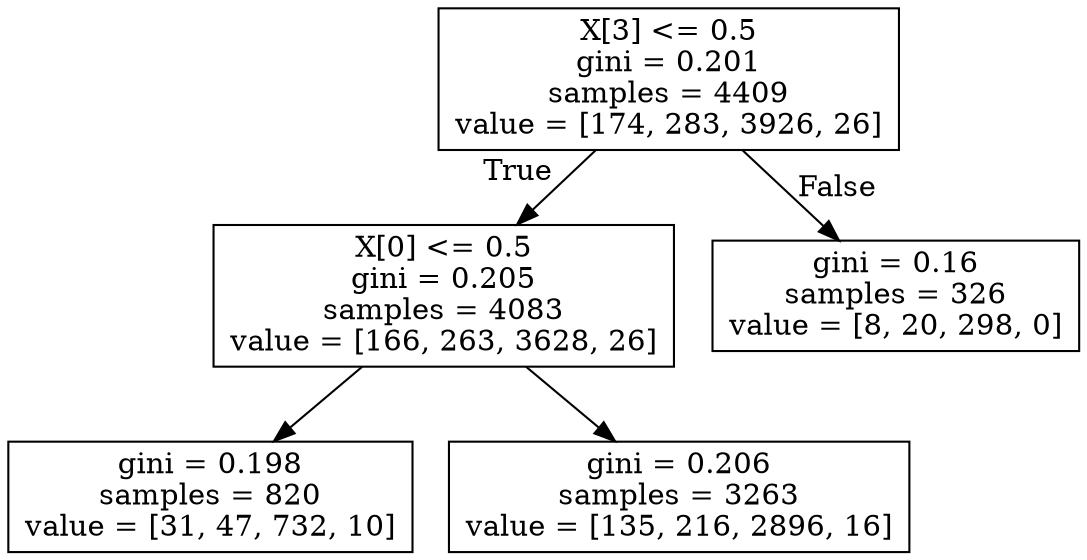 digraph Tree {
node [shape=box] ;
0 [label="X[3] <= 0.5\ngini = 0.201\nsamples = 4409\nvalue = [174, 283, 3926, 26]"] ;
1 [label="X[0] <= 0.5\ngini = 0.205\nsamples = 4083\nvalue = [166, 263, 3628, 26]"] ;
0 -> 1 [labeldistance=2.5, labelangle=45, headlabel="True"] ;
2 [label="gini = 0.198\nsamples = 820\nvalue = [31, 47, 732, 10]"] ;
1 -> 2 ;
3 [label="gini = 0.206\nsamples = 3263\nvalue = [135, 216, 2896, 16]"] ;
1 -> 3 ;
4 [label="gini = 0.16\nsamples = 326\nvalue = [8, 20, 298, 0]"] ;
0 -> 4 [labeldistance=2.5, labelangle=-45, headlabel="False"] ;
}
